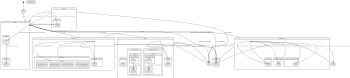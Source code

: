@startuml

scale 350 width
[*] --> index
index --> login : User = null
login --> register : Create a new User
register --> login : New User created in DB
login --> welcome : User = User
welcome --> shoppingcart : Add selected cupcake and quantity to shoppingcart
login --> admin : User = Admin
shoppingcart --> orders : Accept current shoppingcart (paid = true or false)
welcome --> Logout.servlet
shoppingcart --> Logout.servlet
orders --> Logout.servlet
admin --> Logout.servlet
Logout.servlet --> login: return to loginscreen

login --> error : if forward or response failed
register --> error : if forward failed
welcome --> error : if retrieval of cupcakes failed
shoppingcart --> error : if retrieval of order failed
admin --> error : if connection to DB failed





state login{
login --> Login.Servlet : checks the user in DB and sets the user/role in sessionscope
Login.Servlet --> Welcome.servlet : forward the sessionscope

 state Login.Servlet {
 }
}

state register{
register --> Register.servlet: checks if user exists in DB and create a new user
Register.servlet --> login: If create user was succesfull, forward to the loginpage
 state Register.servlet{
 }
}

state welcome{

welcome --> Welcome.servlet : Request all cupcake bases and toppings
Welcome.servlet --> welcome : Retrieve all bases and toppings, and set user
welcome --> AddCupcakeToOrder.servlet: Send the selected cupcake and quantity to DB
AddCupcakeToOrder.servlet --> welcome : return to former selection state
 state Welcome.servlet{

  state CupcakeBaseFacade{
  }

  state CupcakeBaseMapper{
  }

  state CupcakeToppingFacade{
  }

  state CupcakeToppingMapper{
  }

 }
 state AddCupcakeToOrder.servlet{

 }

}

state shoppingcart{
shoppingcart --> Indkøbskurv.servlet : Check for existing orders
Indkøbskurv.servlet --> shoppingcart : return with existing orders or create new
shoppingcart --> OrderAndPayment.servlet : either order or pay and order
OrderAndPayment.servlet --> shoppingcart : send cupcakes to ordered list
shoppingcart --> RemoveCupcakeFromOrder.servlet: Remove selected cupcake
RemoveCupcakeFromOrder.servlet --> shoppingcart : Selected cupcake is removed

 state Indkøbskurv.servlet{
}
 state OrderAndPayment.servlet{
 }

 state RemoveCupcakeFromOrder.servlet{
 }

 }

state admin{
admin --> Admin.servlet : Retrieve all users and orders
Admin.servlet --> admin : return with all users and orders

 state Admin.servlet{
 }

 state AdminUpdatePaid.servlet{
 AdminUpdatePaid.servlet --> Admin.servlet : Change paid = (true or false)
 }

 state GiveUserMoney.servlet{
 GiveUserMoney.servlet --> Admin.servlet : Update balance
 }

 state DeleteOrder.servlet{

 }

}

state error {

}

state Logout.servlet{

}

state ConnectionPool{
}
@enduml